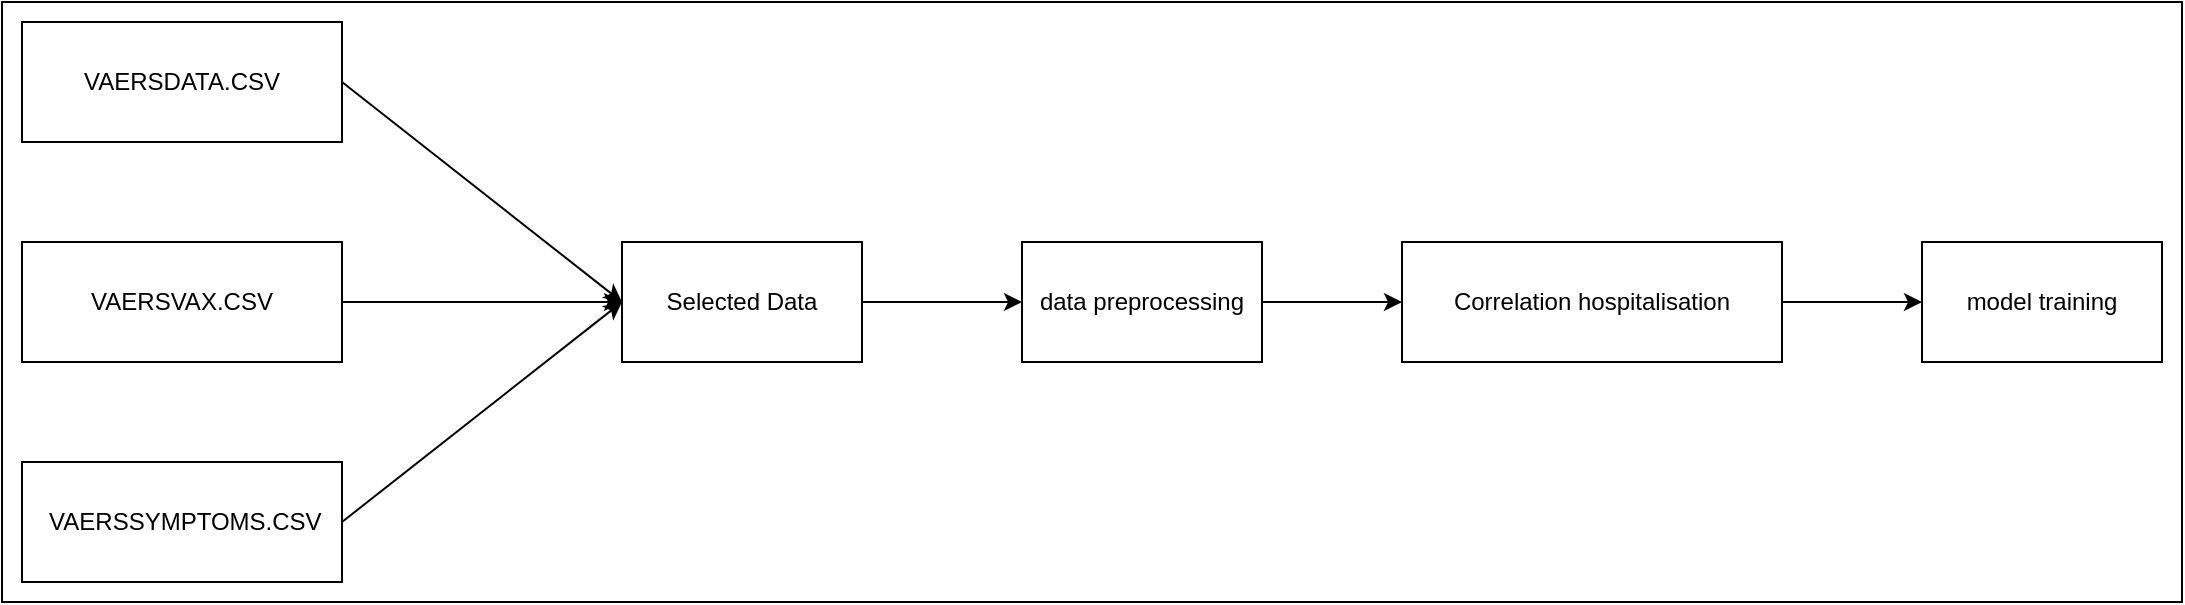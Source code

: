 <mxfile version="16.5.1" type="device"><diagram id="Rs20XY55XkYzE-UsLVrG" name="Seite-1"><mxGraphModel dx="1422" dy="865" grid="1" gridSize="10" guides="1" tooltips="1" connect="1" arrows="1" fold="1" page="1" pageScale="1" pageWidth="827" pageHeight="1169" math="0" shadow="0"><root><mxCell id="0"/><mxCell id="1" parent="0"/><mxCell id="fi9Qqf3Da4FAS1E7sIJn-1" value="VAERSDATA.CSV" style="rounded=0;whiteSpace=wrap;html=1;" vertex="1" parent="1"><mxGeometry x="70" y="110" width="160" height="60" as="geometry"/></mxCell><mxCell id="fi9Qqf3Da4FAS1E7sIJn-2" value="VAERSVAX.CSV" style="rounded=0;whiteSpace=wrap;html=1;" vertex="1" parent="1"><mxGeometry x="70" y="220" width="160" height="60" as="geometry"/></mxCell><mxCell id="fi9Qqf3Da4FAS1E7sIJn-3" value="&amp;nbsp;VAERSSYMPTOMS.CSV" style="rounded=0;whiteSpace=wrap;html=1;" vertex="1" parent="1"><mxGeometry x="70" y="330" width="160" height="60" as="geometry"/></mxCell><mxCell id="fi9Qqf3Da4FAS1E7sIJn-4" value="Selected Data" style="rounded=0;whiteSpace=wrap;html=1;" vertex="1" parent="1"><mxGeometry x="370" y="220" width="120" height="60" as="geometry"/></mxCell><mxCell id="fi9Qqf3Da4FAS1E7sIJn-5" value="Correlation&amp;nbsp;hospitalisation" style="rounded=0;whiteSpace=wrap;html=1;" vertex="1" parent="1"><mxGeometry x="760" y="220" width="190" height="60" as="geometry"/></mxCell><mxCell id="fi9Qqf3Da4FAS1E7sIJn-6" value="" style="endArrow=classic;html=1;rounded=0;exitX=1;exitY=0.5;exitDx=0;exitDy=0;entryX=0;entryY=0.5;entryDx=0;entryDy=0;" edge="1" parent="1" source="fi9Qqf3Da4FAS1E7sIJn-1" target="fi9Qqf3Da4FAS1E7sIJn-4"><mxGeometry width="50" height="50" relative="1" as="geometry"><mxPoint x="550" y="490" as="sourcePoint"/><mxPoint x="600" y="440" as="targetPoint"/></mxGeometry></mxCell><mxCell id="fi9Qqf3Da4FAS1E7sIJn-7" value="" style="endArrow=classic;html=1;rounded=0;exitX=1;exitY=0.5;exitDx=0;exitDy=0;entryX=0;entryY=0.5;entryDx=0;entryDy=0;" edge="1" parent="1" source="fi9Qqf3Da4FAS1E7sIJn-2" target="fi9Qqf3Da4FAS1E7sIJn-4"><mxGeometry width="50" height="50" relative="1" as="geometry"><mxPoint x="550" y="490" as="sourcePoint"/><mxPoint x="600" y="440" as="targetPoint"/></mxGeometry></mxCell><mxCell id="fi9Qqf3Da4FAS1E7sIJn-8" value="" style="endArrow=classic;html=1;rounded=0;exitX=1;exitY=0.5;exitDx=0;exitDy=0;entryX=0;entryY=0.5;entryDx=0;entryDy=0;" edge="1" parent="1" source="fi9Qqf3Da4FAS1E7sIJn-3" target="fi9Qqf3Da4FAS1E7sIJn-4"><mxGeometry width="50" height="50" relative="1" as="geometry"><mxPoint x="550" y="490" as="sourcePoint"/><mxPoint x="600" y="440" as="targetPoint"/></mxGeometry></mxCell><mxCell id="fi9Qqf3Da4FAS1E7sIJn-10" value="model training" style="rounded=0;whiteSpace=wrap;html=1;" vertex="1" parent="1"><mxGeometry x="1020" y="220" width="120" height="60" as="geometry"/></mxCell><mxCell id="fi9Qqf3Da4FAS1E7sIJn-13" value="" style="endArrow=classic;html=1;rounded=0;exitX=1;exitY=0.5;exitDx=0;exitDy=0;entryX=0;entryY=0.5;entryDx=0;entryDy=0;" edge="1" parent="1" source="fi9Qqf3Da4FAS1E7sIJn-4" target="fi9Qqf3Da4FAS1E7sIJn-14"><mxGeometry width="50" height="50" relative="1" as="geometry"><mxPoint x="610" y="340" as="sourcePoint"/><mxPoint x="700" y="340" as="targetPoint"/></mxGeometry></mxCell><mxCell id="fi9Qqf3Da4FAS1E7sIJn-14" value="data preprocessing" style="rounded=0;whiteSpace=wrap;html=1;" vertex="1" parent="1"><mxGeometry x="570" y="220" width="120" height="60" as="geometry"/></mxCell><mxCell id="fi9Qqf3Da4FAS1E7sIJn-15" value="" style="endArrow=classic;html=1;rounded=0;exitX=1;exitY=0.5;exitDx=0;exitDy=0;entryX=0;entryY=0.5;entryDx=0;entryDy=0;" edge="1" parent="1" source="fi9Qqf3Da4FAS1E7sIJn-14" target="fi9Qqf3Da4FAS1E7sIJn-5"><mxGeometry width="50" height="50" relative="1" as="geometry"><mxPoint x="550" y="490" as="sourcePoint"/><mxPoint x="600" y="440" as="targetPoint"/></mxGeometry></mxCell><mxCell id="fi9Qqf3Da4FAS1E7sIJn-16" value="" style="endArrow=classic;html=1;rounded=0;exitX=1;exitY=0.5;exitDx=0;exitDy=0;entryX=0;entryY=0.5;entryDx=0;entryDy=0;" edge="1" parent="1" source="fi9Qqf3Da4FAS1E7sIJn-5" target="fi9Qqf3Da4FAS1E7sIJn-10"><mxGeometry width="50" height="50" relative="1" as="geometry"><mxPoint x="550" y="490" as="sourcePoint"/><mxPoint x="600" y="440" as="targetPoint"/></mxGeometry></mxCell><mxCell id="fi9Qqf3Da4FAS1E7sIJn-17" value="" style="rounded=0;whiteSpace=wrap;html=1;fillColor=none;" vertex="1" parent="1"><mxGeometry x="60" y="100" width="1090" height="300" as="geometry"/></mxCell></root></mxGraphModel></diagram></mxfile>